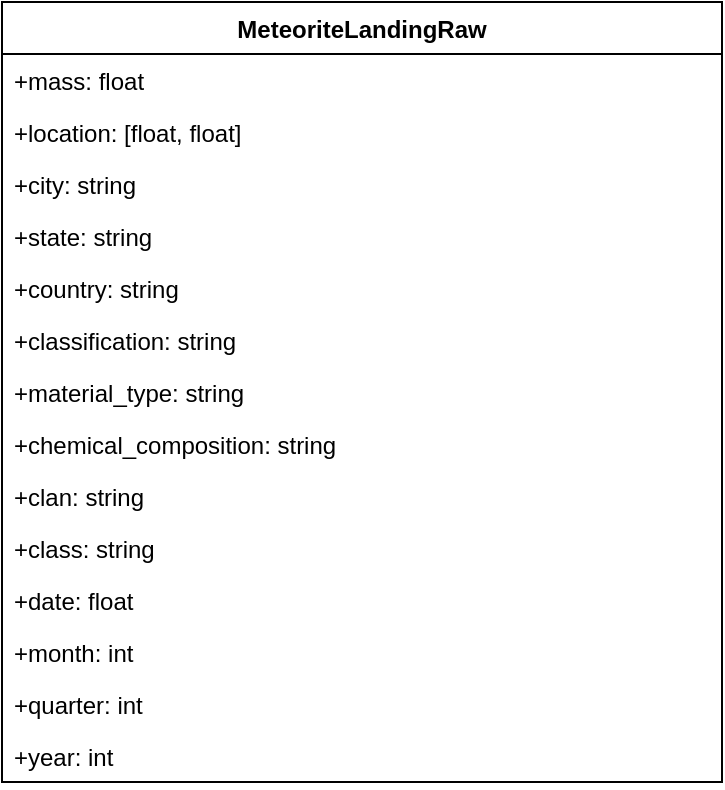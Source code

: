 <mxfile version="24.7.7">
  <diagram name="Pagina-1" id="aMDKYn6Pp6MxFugIhehs">
    <mxGraphModel dx="1368" dy="754" grid="1" gridSize="10" guides="1" tooltips="1" connect="1" arrows="1" fold="1" page="1" pageScale="1" pageWidth="827" pageHeight="1169" math="0" shadow="0">
      <root>
        <mxCell id="0" />
        <mxCell id="1" parent="0" />
        <mxCell id="UGhXugJukZMZ3-rSTClR-1" value="MeteoriteLandingRaw" style="swimlane;fontStyle=1;childLayout=stackLayout;horizontal=1;startSize=26;horizontalStack=0;resizeParent=1;resizeParentMax=0;resizeLast=0;collapsible=1;marginBottom=0;" vertex="1" parent="1">
          <mxGeometry x="240" y="160" width="360" height="390" as="geometry" />
        </mxCell>
        <mxCell id="UGhXugJukZMZ3-rSTClR-2" value="  +mass: float" style="text;strokeColor=none;fillColor=none;align=left;verticalAlign=top;spacingLeft=4;spacingRight=4;overflow=hidden;rotatable=0;points=[[0,0.5],[1,0.5]];portConstraint=eastwest;" vertex="1" parent="UGhXugJukZMZ3-rSTClR-1">
          <mxGeometry y="26" width="360" height="26" as="geometry" />
        </mxCell>
        <mxCell id="UGhXugJukZMZ3-rSTClR-3" value="  +location: [float, float]" style="text;strokeColor=none;fillColor=none;align=left;verticalAlign=top;spacingLeft=4;spacingRight=4;overflow=hidden;rotatable=0;points=[[0,0.5],[1,0.5]];portConstraint=eastwest;" vertex="1" parent="UGhXugJukZMZ3-rSTClR-1">
          <mxGeometry y="52" width="360" height="26" as="geometry" />
        </mxCell>
        <mxCell id="UGhXugJukZMZ3-rSTClR-4" value="  +city: string" style="text;strokeColor=none;fillColor=none;align=left;verticalAlign=top;spacingLeft=4;spacingRight=4;overflow=hidden;rotatable=0;points=[[0,0.5],[1,0.5]];portConstraint=eastwest;" vertex="1" parent="UGhXugJukZMZ3-rSTClR-1">
          <mxGeometry y="78" width="360" height="26" as="geometry" />
        </mxCell>
        <mxCell id="UGhXugJukZMZ3-rSTClR-5" value="  +state: string" style="text;strokeColor=none;fillColor=none;align=left;verticalAlign=top;spacingLeft=4;spacingRight=4;overflow=hidden;rotatable=0;points=[[0,0.5],[1,0.5]];portConstraint=eastwest;" vertex="1" parent="UGhXugJukZMZ3-rSTClR-1">
          <mxGeometry y="104" width="360" height="26" as="geometry" />
        </mxCell>
        <mxCell id="UGhXugJukZMZ3-rSTClR-6" value="  +country: string" style="text;strokeColor=none;fillColor=none;align=left;verticalAlign=top;spacingLeft=4;spacingRight=4;overflow=hidden;rotatable=0;points=[[0,0.5],[1,0.5]];portConstraint=eastwest;" vertex="1" parent="UGhXugJukZMZ3-rSTClR-1">
          <mxGeometry y="130" width="360" height="26" as="geometry" />
        </mxCell>
        <mxCell id="UGhXugJukZMZ3-rSTClR-7" value="  +classification: string" style="text;strokeColor=none;fillColor=none;align=left;verticalAlign=top;spacingLeft=4;spacingRight=4;overflow=hidden;rotatable=0;points=[[0,0.5],[1,0.5]];portConstraint=eastwest;" vertex="1" parent="UGhXugJukZMZ3-rSTClR-1">
          <mxGeometry y="156" width="360" height="26" as="geometry" />
        </mxCell>
        <mxCell id="UGhXugJukZMZ3-rSTClR-8" value="  +material_type: string" style="text;strokeColor=none;fillColor=none;align=left;verticalAlign=top;spacingLeft=4;spacingRight=4;overflow=hidden;rotatable=0;points=[[0,0.5],[1,0.5]];portConstraint=eastwest;" vertex="1" parent="UGhXugJukZMZ3-rSTClR-1">
          <mxGeometry y="182" width="360" height="26" as="geometry" />
        </mxCell>
        <mxCell id="UGhXugJukZMZ3-rSTClR-9" value="  +chemical_composition: string" style="text;strokeColor=none;fillColor=none;align=left;verticalAlign=top;spacingLeft=4;spacingRight=4;overflow=hidden;rotatable=0;points=[[0,0.5],[1,0.5]];portConstraint=eastwest;" vertex="1" parent="UGhXugJukZMZ3-rSTClR-1">
          <mxGeometry y="208" width="360" height="26" as="geometry" />
        </mxCell>
        <mxCell id="UGhXugJukZMZ3-rSTClR-10" value="  +clan: string" style="text;strokeColor=none;fillColor=none;align=left;verticalAlign=top;spacingLeft=4;spacingRight=4;overflow=hidden;rotatable=0;points=[[0,0.5],[1,0.5]];portConstraint=eastwest;" vertex="1" parent="UGhXugJukZMZ3-rSTClR-1">
          <mxGeometry y="234" width="360" height="26" as="geometry" />
        </mxCell>
        <mxCell id="UGhXugJukZMZ3-rSTClR-11" value="  +class: string" style="text;strokeColor=none;fillColor=none;align=left;verticalAlign=top;spacingLeft=4;spacingRight=4;overflow=hidden;rotatable=0;points=[[0,0.5],[1,0.5]];portConstraint=eastwest;" vertex="1" parent="UGhXugJukZMZ3-rSTClR-1">
          <mxGeometry y="260" width="360" height="26" as="geometry" />
        </mxCell>
        <mxCell id="UGhXugJukZMZ3-rSTClR-12" value="  +date: float" style="text;strokeColor=none;fillColor=none;align=left;verticalAlign=top;spacingLeft=4;spacingRight=4;overflow=hidden;rotatable=0;points=[[0,0.5],[1,0.5]];portConstraint=eastwest;" vertex="1" parent="UGhXugJukZMZ3-rSTClR-1">
          <mxGeometry y="286" width="360" height="26" as="geometry" />
        </mxCell>
        <mxCell id="UGhXugJukZMZ3-rSTClR-13" value="  +month: int" style="text;strokeColor=none;fillColor=none;align=left;verticalAlign=top;spacingLeft=4;spacingRight=4;overflow=hidden;rotatable=0;points=[[0,0.5],[1,0.5]];portConstraint=eastwest;" vertex="1" parent="UGhXugJukZMZ3-rSTClR-1">
          <mxGeometry y="312" width="360" height="26" as="geometry" />
        </mxCell>
        <mxCell id="UGhXugJukZMZ3-rSTClR-14" value="  +quarter: int" style="text;strokeColor=none;fillColor=none;align=left;verticalAlign=top;spacingLeft=4;spacingRight=4;overflow=hidden;rotatable=0;points=[[0,0.5],[1,0.5]];portConstraint=eastwest;" vertex="1" parent="UGhXugJukZMZ3-rSTClR-1">
          <mxGeometry y="338" width="360" height="26" as="geometry" />
        </mxCell>
        <mxCell id="UGhXugJukZMZ3-rSTClR-15" value="  +year: int" style="text;strokeColor=none;fillColor=none;align=left;verticalAlign=top;spacingLeft=4;spacingRight=4;overflow=hidden;rotatable=0;points=[[0,0.5],[1,0.5]];portConstraint=eastwest;" vertex="1" parent="UGhXugJukZMZ3-rSTClR-1">
          <mxGeometry y="364" width="360" height="26" as="geometry" />
        </mxCell>
      </root>
    </mxGraphModel>
  </diagram>
</mxfile>
